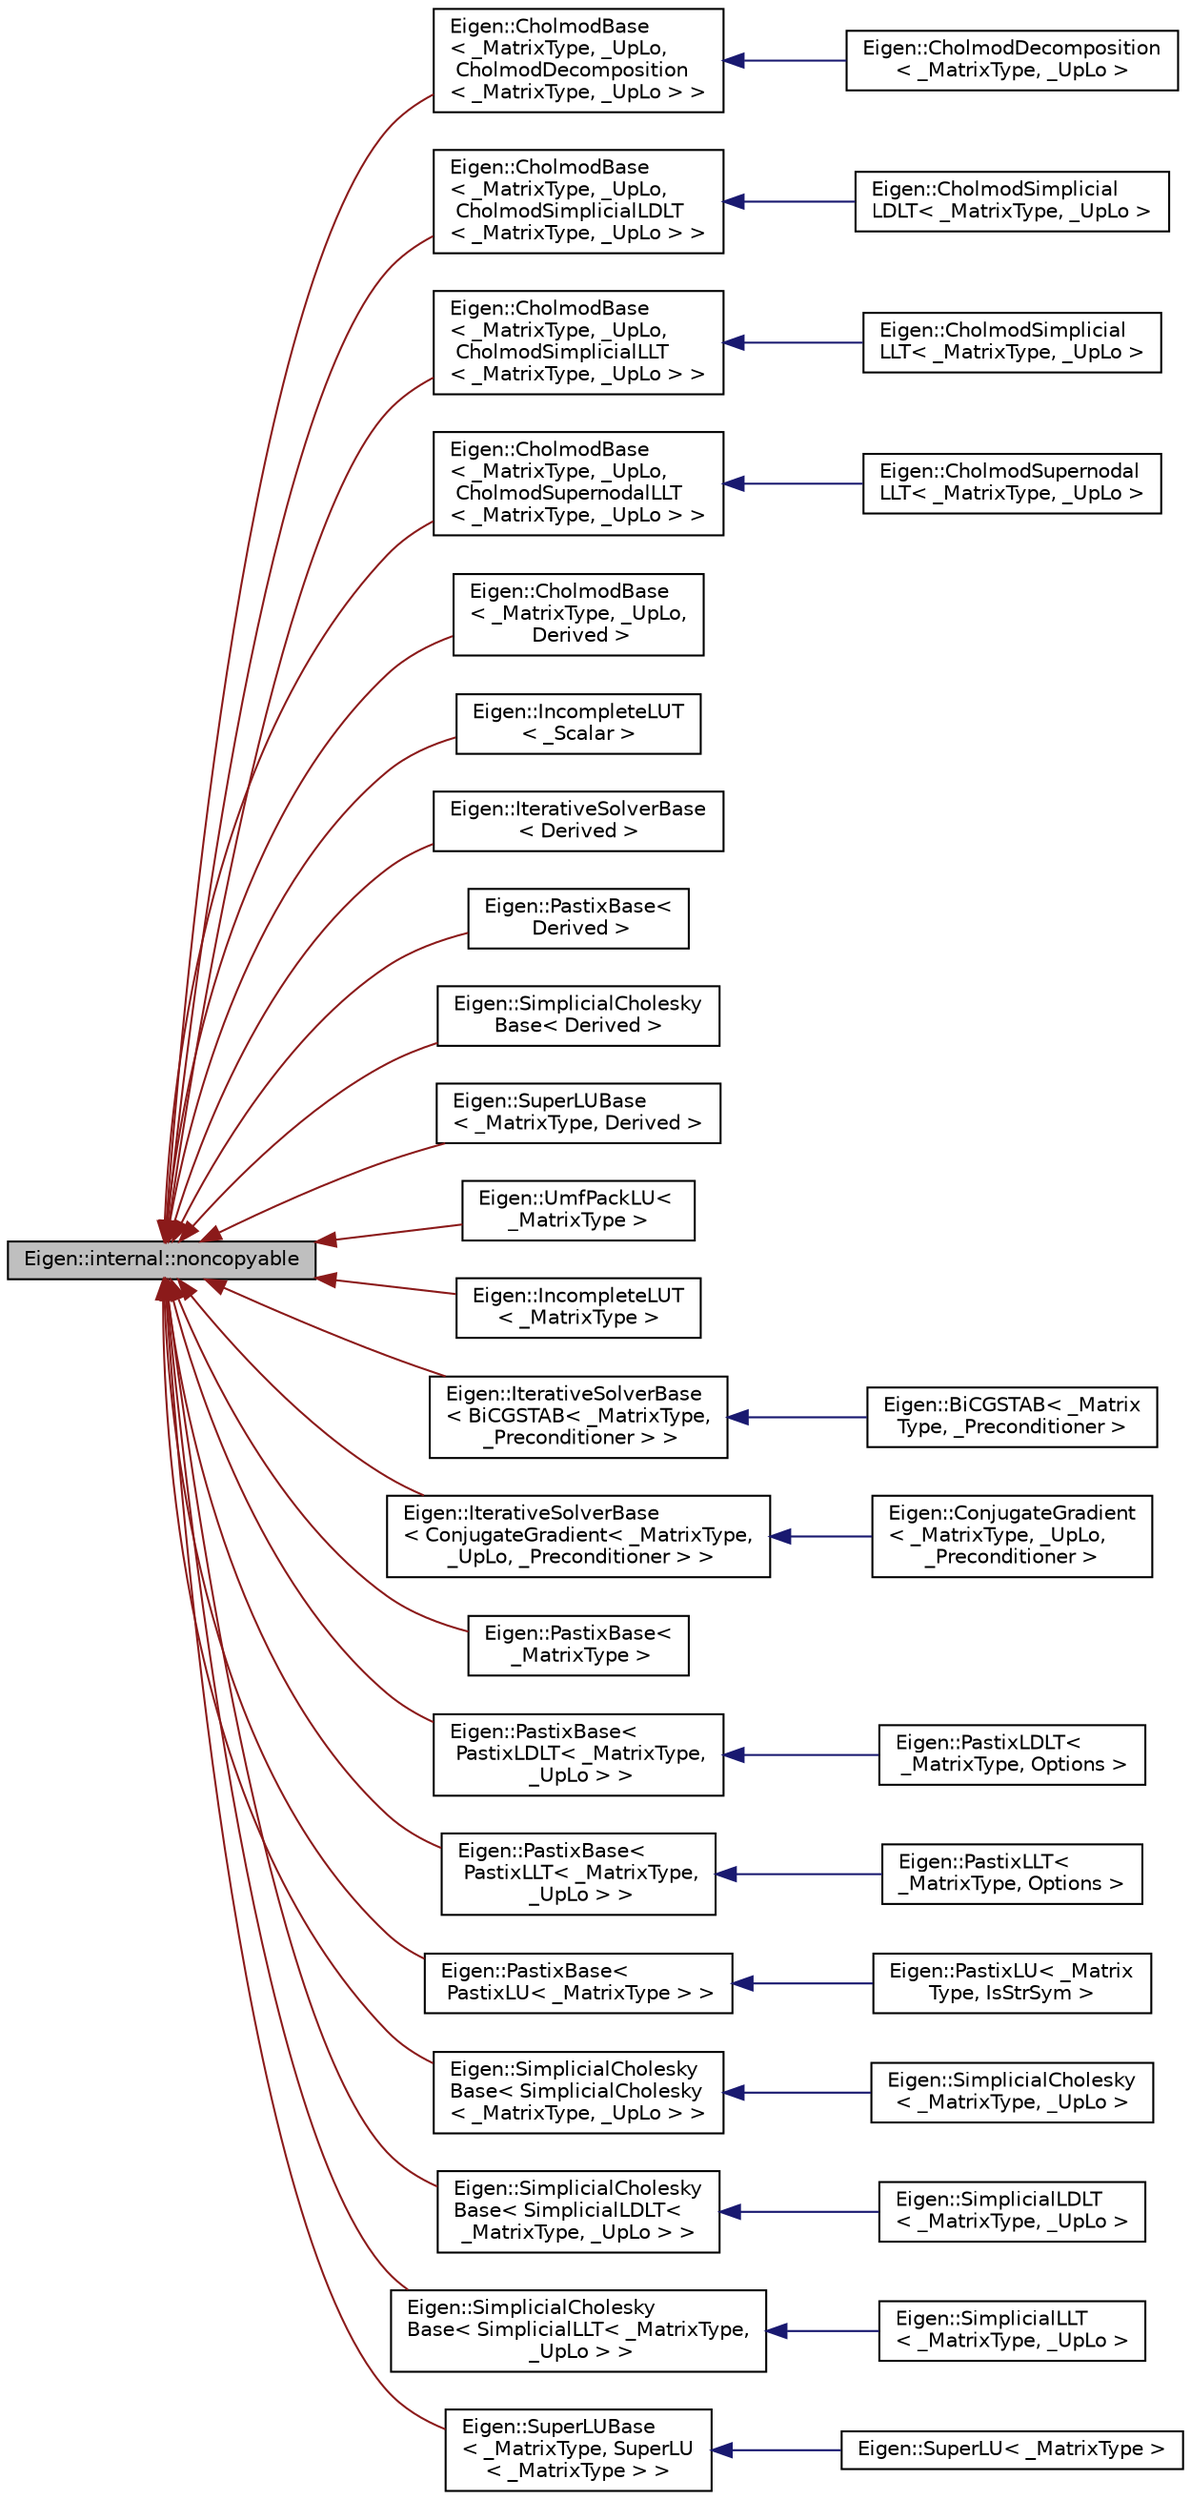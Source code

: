 digraph "Eigen::internal::noncopyable"
{
  edge [fontname="Helvetica",fontsize="10",labelfontname="Helvetica",labelfontsize="10"];
  node [fontname="Helvetica",fontsize="10",shape=record];
  rankdir="LR";
  Node1 [label="Eigen::internal::noncopyable",height=0.2,width=0.4,color="black", fillcolor="grey75", style="filled" fontcolor="black"];
  Node1 -> Node2 [dir="back",color="firebrick4",fontsize="10",style="solid",fontname="Helvetica"];
  Node2 [label="Eigen::CholmodBase\l\< _MatrixType, _UpLo,\l CholmodDecomposition\l\< _MatrixType, _UpLo \> \>",height=0.2,width=0.4,color="black", fillcolor="white", style="filled",URL="$classEigen_1_1CholmodBase.html"];
  Node2 -> Node3 [dir="back",color="midnightblue",fontsize="10",style="solid",fontname="Helvetica"];
  Node3 [label="Eigen::CholmodDecomposition\l\< _MatrixType, _UpLo \>",height=0.2,width=0.4,color="black", fillcolor="white", style="filled",URL="$classEigen_1_1CholmodDecomposition.html",tooltip="A general Cholesky factorization and solver based on Cholmod. "];
  Node1 -> Node4 [dir="back",color="firebrick4",fontsize="10",style="solid",fontname="Helvetica"];
  Node4 [label="Eigen::CholmodBase\l\< _MatrixType, _UpLo,\l CholmodSimplicialLDLT\l\< _MatrixType, _UpLo \> \>",height=0.2,width=0.4,color="black", fillcolor="white", style="filled",URL="$classEigen_1_1CholmodBase.html"];
  Node4 -> Node5 [dir="back",color="midnightblue",fontsize="10",style="solid",fontname="Helvetica"];
  Node5 [label="Eigen::CholmodSimplicial\lLDLT\< _MatrixType, _UpLo \>",height=0.2,width=0.4,color="black", fillcolor="white", style="filled",URL="$classEigen_1_1CholmodSimplicialLDLT.html",tooltip="A simplicial direct Cholesky (LDLT) factorization and solver based on Cholmod. "];
  Node1 -> Node6 [dir="back",color="firebrick4",fontsize="10",style="solid",fontname="Helvetica"];
  Node6 [label="Eigen::CholmodBase\l\< _MatrixType, _UpLo,\l CholmodSimplicialLLT\l\< _MatrixType, _UpLo \> \>",height=0.2,width=0.4,color="black", fillcolor="white", style="filled",URL="$classEigen_1_1CholmodBase.html"];
  Node6 -> Node7 [dir="back",color="midnightblue",fontsize="10",style="solid",fontname="Helvetica"];
  Node7 [label="Eigen::CholmodSimplicial\lLLT\< _MatrixType, _UpLo \>",height=0.2,width=0.4,color="black", fillcolor="white", style="filled",URL="$classEigen_1_1CholmodSimplicialLLT.html",tooltip="A simplicial direct Cholesky (LLT) factorization and solver based on Cholmod. "];
  Node1 -> Node8 [dir="back",color="firebrick4",fontsize="10",style="solid",fontname="Helvetica"];
  Node8 [label="Eigen::CholmodBase\l\< _MatrixType, _UpLo,\l CholmodSupernodalLLT\l\< _MatrixType, _UpLo \> \>",height=0.2,width=0.4,color="black", fillcolor="white", style="filled",URL="$classEigen_1_1CholmodBase.html"];
  Node8 -> Node9 [dir="back",color="midnightblue",fontsize="10",style="solid",fontname="Helvetica"];
  Node9 [label="Eigen::CholmodSupernodal\lLLT\< _MatrixType, _UpLo \>",height=0.2,width=0.4,color="black", fillcolor="white", style="filled",URL="$classEigen_1_1CholmodSupernodalLLT.html",tooltip="A supernodal Cholesky (LLT) factorization and solver based on Cholmod. "];
  Node1 -> Node10 [dir="back",color="firebrick4",fontsize="10",style="solid",fontname="Helvetica"];
  Node10 [label="Eigen::CholmodBase\l\< _MatrixType, _UpLo,\l Derived \>",height=0.2,width=0.4,color="black", fillcolor="white", style="filled",URL="$classEigen_1_1CholmodBase.html",tooltip="The base class for the direct Cholesky factorization of Cholmod. "];
  Node1 -> Node11 [dir="back",color="firebrick4",fontsize="10",style="solid",fontname="Helvetica"];
  Node11 [label="Eigen::IncompleteLUT\l\< _Scalar \>",height=0.2,width=0.4,color="black", fillcolor="white", style="filled",URL="$classEigen_1_1IncompleteLUT.html",tooltip="Incomplete LU factorization with dual-threshold strategy During the numerical factorization, two dropping rules are used : 1) any element whose magnitude is less than some tolerance is dropped. This tolerance is obtained by multiplying the input tolerance droptol by the average magnitude of all the original elements in the current row. 2) After the elimination of the row, only the fill largest elements in the L part and the fill largest elements in the U part are kept (in addition to the diagonal element ). Note that fill is computed from the input parameter fillfactor which is used the ratio to control the fill_in relatively to the initial number of nonzero elements. "];
  Node1 -> Node12 [dir="back",color="firebrick4",fontsize="10",style="solid",fontname="Helvetica"];
  Node12 [label="Eigen::IterativeSolverBase\l\< Derived \>",height=0.2,width=0.4,color="black", fillcolor="white", style="filled",URL="$classEigen_1_1IterativeSolverBase.html",tooltip="Base class for linear iterative solvers. "];
  Node1 -> Node13 [dir="back",color="firebrick4",fontsize="10",style="solid",fontname="Helvetica"];
  Node13 [label="Eigen::PastixBase\<\l Derived \>",height=0.2,width=0.4,color="black", fillcolor="white", style="filled",URL="$classEigen_1_1PastixBase.html"];
  Node1 -> Node14 [dir="back",color="firebrick4",fontsize="10",style="solid",fontname="Helvetica"];
  Node14 [label="Eigen::SimplicialCholesky\lBase\< Derived \>",height=0.2,width=0.4,color="black", fillcolor="white", style="filled",URL="$classEigen_1_1SimplicialCholeskyBase.html",tooltip="A direct sparse Cholesky factorizations. "];
  Node1 -> Node15 [dir="back",color="firebrick4",fontsize="10",style="solid",fontname="Helvetica"];
  Node15 [label="Eigen::SuperLUBase\l\< _MatrixType, Derived \>",height=0.2,width=0.4,color="black", fillcolor="white", style="filled",URL="$classEigen_1_1SuperLUBase.html",tooltip="The base class for the direct and incomplete LU factorization of SuperLU. "];
  Node1 -> Node16 [dir="back",color="firebrick4",fontsize="10",style="solid",fontname="Helvetica"];
  Node16 [label="Eigen::UmfPackLU\< \l_MatrixType \>",height=0.2,width=0.4,color="black", fillcolor="white", style="filled",URL="$classEigen_1_1UmfPackLU.html",tooltip="A sparse LU factorization and solver based on UmfPack. "];
  Node1 -> Node17 [dir="back",color="firebrick4",fontsize="10",style="solid",fontname="Helvetica"];
  Node17 [label="Eigen::IncompleteLUT\l\< _MatrixType \>",height=0.2,width=0.4,color="black", fillcolor="white", style="filled",URL="$classEigen_1_1IncompleteLUT.html"];
  Node1 -> Node18 [dir="back",color="firebrick4",fontsize="10",style="solid",fontname="Helvetica"];
  Node18 [label="Eigen::IterativeSolverBase\l\< BiCGSTAB\< _MatrixType,\l _Preconditioner \> \>",height=0.2,width=0.4,color="black", fillcolor="white", style="filled",URL="$classEigen_1_1IterativeSolverBase.html"];
  Node18 -> Node19 [dir="back",color="midnightblue",fontsize="10",style="solid",fontname="Helvetica"];
  Node19 [label="Eigen::BiCGSTAB\< _Matrix\lType, _Preconditioner \>",height=0.2,width=0.4,color="black", fillcolor="white", style="filled",URL="$classEigen_1_1BiCGSTAB.html",tooltip="A bi conjugate gradient stabilized solver for sparse square problems. "];
  Node1 -> Node20 [dir="back",color="firebrick4",fontsize="10",style="solid",fontname="Helvetica"];
  Node20 [label="Eigen::IterativeSolverBase\l\< ConjugateGradient\< _MatrixType,\l _UpLo, _Preconditioner \> \>",height=0.2,width=0.4,color="black", fillcolor="white", style="filled",URL="$classEigen_1_1IterativeSolverBase.html"];
  Node20 -> Node21 [dir="back",color="midnightblue",fontsize="10",style="solid",fontname="Helvetica"];
  Node21 [label="Eigen::ConjugateGradient\l\< _MatrixType, _UpLo, \l_Preconditioner \>",height=0.2,width=0.4,color="black", fillcolor="white", style="filled",URL="$classEigen_1_1ConjugateGradient.html",tooltip="A conjugate gradient solver for sparse self-adjoint problems. "];
  Node1 -> Node22 [dir="back",color="firebrick4",fontsize="10",style="solid",fontname="Helvetica"];
  Node22 [label="Eigen::PastixBase\<\l _MatrixType \>",height=0.2,width=0.4,color="black", fillcolor="white", style="filled",URL="$classEigen_1_1PastixBase.html"];
  Node1 -> Node23 [dir="back",color="firebrick4",fontsize="10",style="solid",fontname="Helvetica"];
  Node23 [label="Eigen::PastixBase\<\l PastixLDLT\< _MatrixType,\l _UpLo \> \>",height=0.2,width=0.4,color="black", fillcolor="white", style="filled",URL="$classEigen_1_1PastixBase.html"];
  Node23 -> Node24 [dir="back",color="midnightblue",fontsize="10",style="solid",fontname="Helvetica"];
  Node24 [label="Eigen::PastixLDLT\<\l _MatrixType, Options \>",height=0.2,width=0.4,color="black", fillcolor="white", style="filled",URL="$classEigen_1_1PastixLDLT.html",tooltip="A sparse direct supernodal Cholesky (LLT) factorization and solver based on the PaStiX library..."];
  Node1 -> Node25 [dir="back",color="firebrick4",fontsize="10",style="solid",fontname="Helvetica"];
  Node25 [label="Eigen::PastixBase\<\l PastixLLT\< _MatrixType,\l _UpLo \> \>",height=0.2,width=0.4,color="black", fillcolor="white", style="filled",URL="$classEigen_1_1PastixBase.html"];
  Node25 -> Node26 [dir="back",color="midnightblue",fontsize="10",style="solid",fontname="Helvetica"];
  Node26 [label="Eigen::PastixLLT\< \l_MatrixType, Options \>",height=0.2,width=0.4,color="black", fillcolor="white", style="filled",URL="$classEigen_1_1PastixLLT.html",tooltip="A sparse direct supernodal Cholesky (LLT) factorization and solver based on the PaStiX library..."];
  Node1 -> Node27 [dir="back",color="firebrick4",fontsize="10",style="solid",fontname="Helvetica"];
  Node27 [label="Eigen::PastixBase\<\l PastixLU\< _MatrixType \> \>",height=0.2,width=0.4,color="black", fillcolor="white", style="filled",URL="$classEigen_1_1PastixBase.html"];
  Node27 -> Node28 [dir="back",color="midnightblue",fontsize="10",style="solid",fontname="Helvetica"];
  Node28 [label="Eigen::PastixLU\< _Matrix\lType, IsStrSym \>",height=0.2,width=0.4,color="black", fillcolor="white", style="filled",URL="$classEigen_1_1PastixLU.html",tooltip="Interface to the PaStix solver. "];
  Node1 -> Node29 [dir="back",color="firebrick4",fontsize="10",style="solid",fontname="Helvetica"];
  Node29 [label="Eigen::SimplicialCholesky\lBase\< SimplicialCholesky\l\< _MatrixType, _UpLo \> \>",height=0.2,width=0.4,color="black", fillcolor="white", style="filled",URL="$classEigen_1_1SimplicialCholeskyBase.html"];
  Node29 -> Node30 [dir="back",color="midnightblue",fontsize="10",style="solid",fontname="Helvetica"];
  Node30 [label="Eigen::SimplicialCholesky\l\< _MatrixType, _UpLo \>",height=0.2,width=0.4,color="black", fillcolor="white", style="filled",URL="$classEigen_1_1SimplicialCholesky.html"];
  Node1 -> Node31 [dir="back",color="firebrick4",fontsize="10",style="solid",fontname="Helvetica"];
  Node31 [label="Eigen::SimplicialCholesky\lBase\< SimplicialLDLT\< \l_MatrixType, _UpLo \> \>",height=0.2,width=0.4,color="black", fillcolor="white", style="filled",URL="$classEigen_1_1SimplicialCholeskyBase.html"];
  Node31 -> Node32 [dir="back",color="midnightblue",fontsize="10",style="solid",fontname="Helvetica"];
  Node32 [label="Eigen::SimplicialLDLT\l\< _MatrixType, _UpLo \>",height=0.2,width=0.4,color="black", fillcolor="white", style="filled",URL="$classEigen_1_1SimplicialLDLT.html",tooltip="A direct sparse LDLT Cholesky factorizations without square root. "];
  Node1 -> Node33 [dir="back",color="firebrick4",fontsize="10",style="solid",fontname="Helvetica"];
  Node33 [label="Eigen::SimplicialCholesky\lBase\< SimplicialLLT\< _MatrixType,\l _UpLo \> \>",height=0.2,width=0.4,color="black", fillcolor="white", style="filled",URL="$classEigen_1_1SimplicialCholeskyBase.html"];
  Node33 -> Node34 [dir="back",color="midnightblue",fontsize="10",style="solid",fontname="Helvetica"];
  Node34 [label="Eigen::SimplicialLLT\l\< _MatrixType, _UpLo \>",height=0.2,width=0.4,color="black", fillcolor="white", style="filled",URL="$classEigen_1_1SimplicialLLT.html",tooltip="A direct sparse LLT Cholesky factorizations. "];
  Node1 -> Node35 [dir="back",color="firebrick4",fontsize="10",style="solid",fontname="Helvetica"];
  Node35 [label="Eigen::SuperLUBase\l\< _MatrixType, SuperLU\l\< _MatrixType \> \>",height=0.2,width=0.4,color="black", fillcolor="white", style="filled",URL="$classEigen_1_1SuperLUBase.html"];
  Node35 -> Node36 [dir="back",color="midnightblue",fontsize="10",style="solid",fontname="Helvetica"];
  Node36 [label="Eigen::SuperLU\< _MatrixType \>",height=0.2,width=0.4,color="black", fillcolor="white", style="filled",URL="$classEigen_1_1SuperLU.html",tooltip="A sparse direct LU factorization and solver based on the SuperLU library. "];
}
